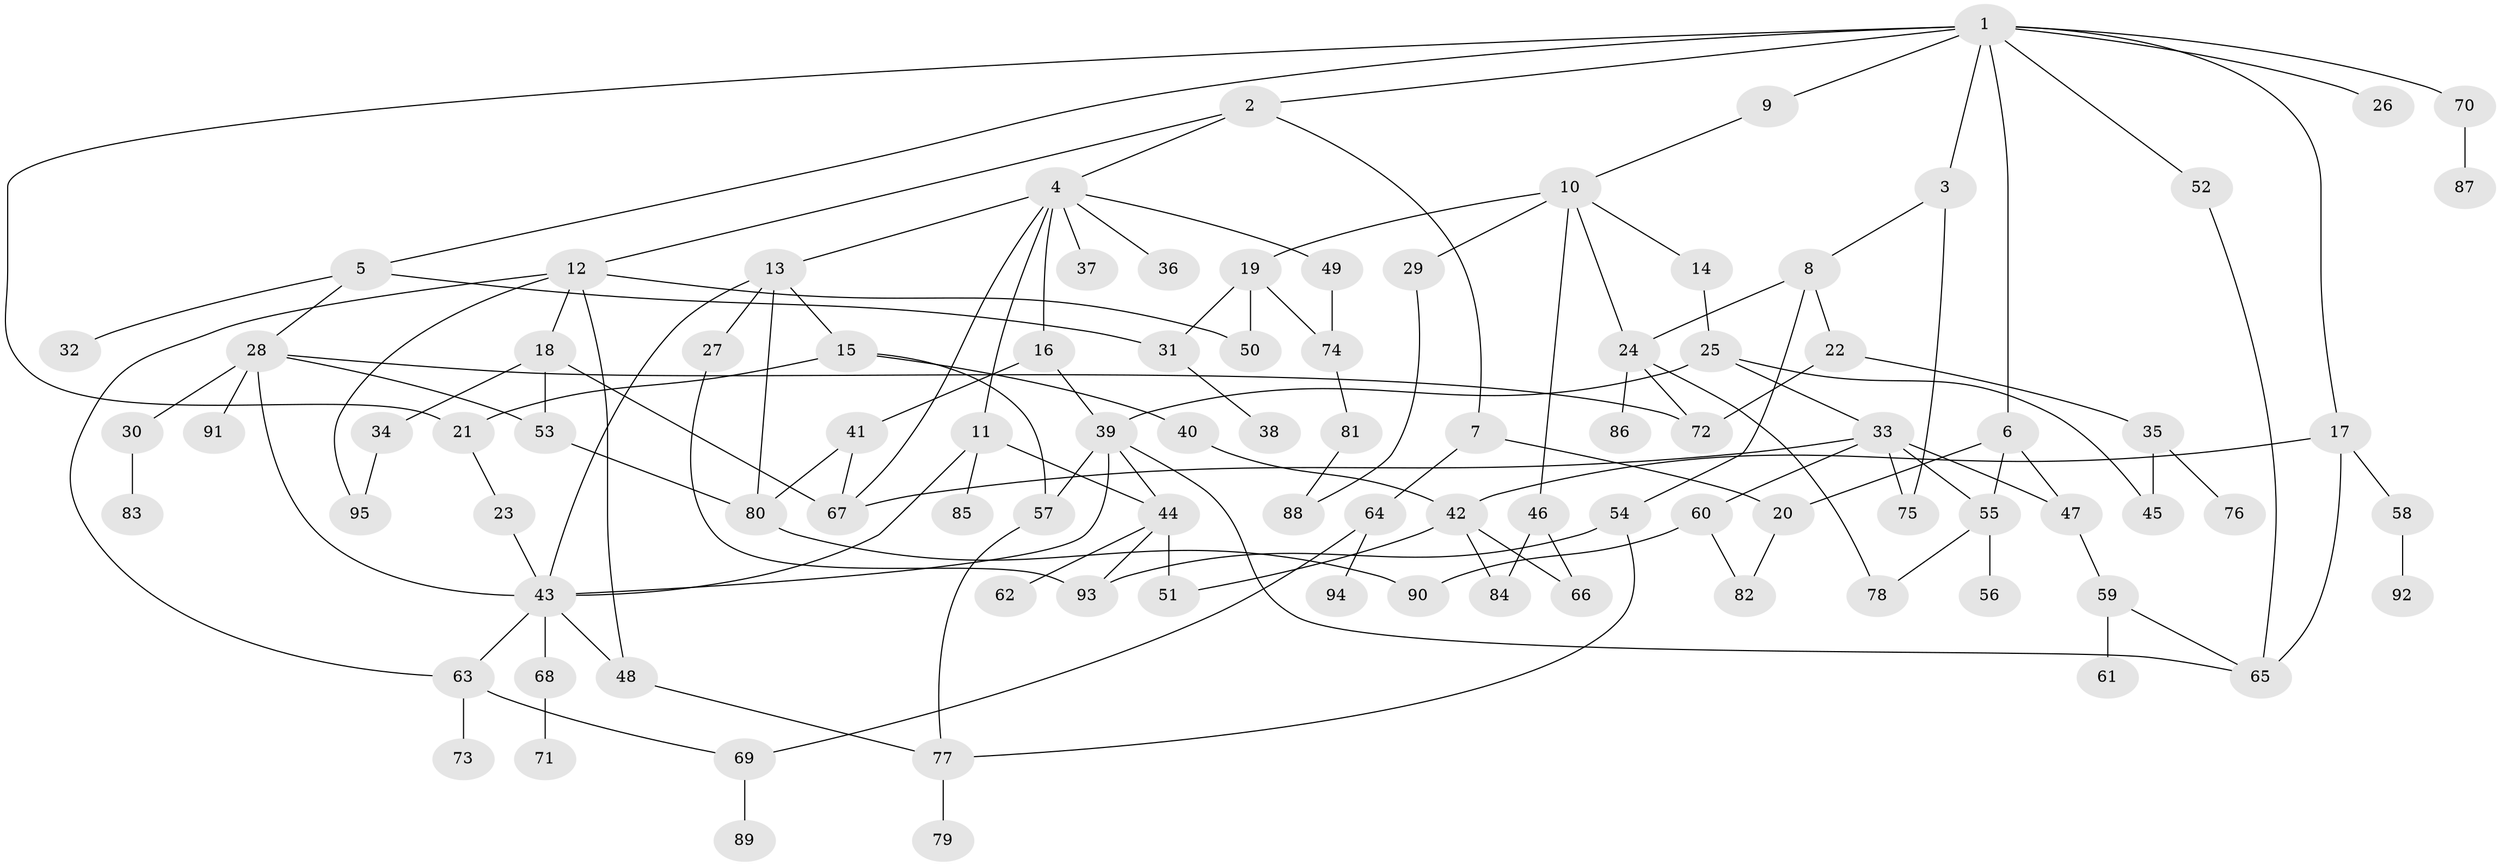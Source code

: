 // Generated by graph-tools (version 1.1) at 2025/01/03/09/25 03:01:08]
// undirected, 95 vertices, 138 edges
graph export_dot {
graph [start="1"]
  node [color=gray90,style=filled];
  1;
  2;
  3;
  4;
  5;
  6;
  7;
  8;
  9;
  10;
  11;
  12;
  13;
  14;
  15;
  16;
  17;
  18;
  19;
  20;
  21;
  22;
  23;
  24;
  25;
  26;
  27;
  28;
  29;
  30;
  31;
  32;
  33;
  34;
  35;
  36;
  37;
  38;
  39;
  40;
  41;
  42;
  43;
  44;
  45;
  46;
  47;
  48;
  49;
  50;
  51;
  52;
  53;
  54;
  55;
  56;
  57;
  58;
  59;
  60;
  61;
  62;
  63;
  64;
  65;
  66;
  67;
  68;
  69;
  70;
  71;
  72;
  73;
  74;
  75;
  76;
  77;
  78;
  79;
  80;
  81;
  82;
  83;
  84;
  85;
  86;
  87;
  88;
  89;
  90;
  91;
  92;
  93;
  94;
  95;
  1 -- 2;
  1 -- 3;
  1 -- 5;
  1 -- 6;
  1 -- 9;
  1 -- 17;
  1 -- 26;
  1 -- 52;
  1 -- 70;
  1 -- 21;
  2 -- 4;
  2 -- 7;
  2 -- 12;
  3 -- 8;
  3 -- 75;
  4 -- 11;
  4 -- 13;
  4 -- 16;
  4 -- 36;
  4 -- 37;
  4 -- 49;
  4 -- 67;
  5 -- 28;
  5 -- 31;
  5 -- 32;
  6 -- 20;
  6 -- 55;
  6 -- 47;
  7 -- 20;
  7 -- 64;
  8 -- 22;
  8 -- 54;
  8 -- 24;
  9 -- 10;
  10 -- 14;
  10 -- 19;
  10 -- 24;
  10 -- 29;
  10 -- 46;
  11 -- 44;
  11 -- 85;
  11 -- 43;
  12 -- 18;
  12 -- 48;
  12 -- 63;
  12 -- 95;
  12 -- 50;
  13 -- 15;
  13 -- 27;
  13 -- 43;
  13 -- 80;
  14 -- 25;
  15 -- 21;
  15 -- 40;
  15 -- 57;
  16 -- 39;
  16 -- 41;
  17 -- 42;
  17 -- 58;
  17 -- 65;
  18 -- 34;
  18 -- 53;
  18 -- 67;
  19 -- 50;
  19 -- 31;
  19 -- 74;
  20 -- 82;
  21 -- 23;
  22 -- 35;
  22 -- 72;
  23 -- 43;
  24 -- 78;
  24 -- 86;
  24 -- 72;
  25 -- 33;
  25 -- 45;
  25 -- 39;
  27 -- 93;
  28 -- 30;
  28 -- 91;
  28 -- 43;
  28 -- 72;
  28 -- 53;
  29 -- 88;
  30 -- 83;
  31 -- 38;
  33 -- 47;
  33 -- 55;
  33 -- 60;
  33 -- 75;
  33 -- 67;
  34 -- 95;
  35 -- 76;
  35 -- 45;
  39 -- 57;
  39 -- 43;
  39 -- 44;
  39 -- 65;
  40 -- 42;
  41 -- 80;
  41 -- 67;
  42 -- 51;
  42 -- 66;
  42 -- 84;
  43 -- 68;
  43 -- 48;
  43 -- 63;
  44 -- 62;
  44 -- 93;
  44 -- 51;
  46 -- 66;
  46 -- 84;
  47 -- 59;
  48 -- 77;
  49 -- 74;
  52 -- 65;
  53 -- 80;
  54 -- 93;
  54 -- 77;
  55 -- 56;
  55 -- 78;
  57 -- 77;
  58 -- 92;
  59 -- 61;
  59 -- 65;
  60 -- 82;
  60 -- 90;
  63 -- 69;
  63 -- 73;
  64 -- 94;
  64 -- 69;
  68 -- 71;
  69 -- 89;
  70 -- 87;
  74 -- 81;
  77 -- 79;
  80 -- 90;
  81 -- 88;
}
